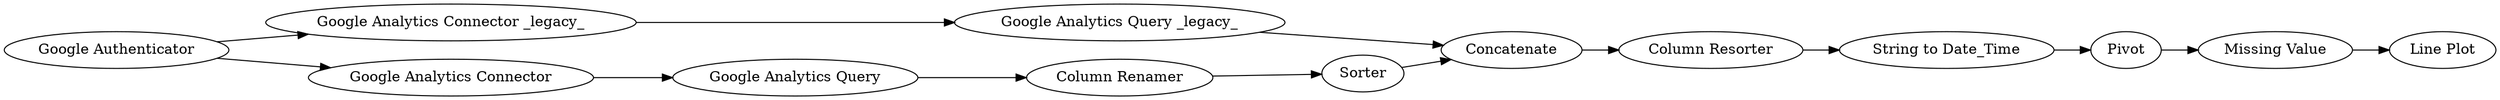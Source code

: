 digraph {
	6 -> 5
	12 -> 13
	20 -> 21
	7 -> 14
	1 -> 2
	13 -> 7
	14 -> 18
	21 -> 17
	18 -> 20
	1 -> 6
	11 -> 12
	5 -> 7
	2 -> 11
	5 [label="Google Analytics Query _legacy_"]
	20 [label=Pivot]
	13 [label=Sorter]
	1 [label="Google Authenticator"]
	7 [label=Concatenate]
	11 [label="Google Analytics Query"]
	18 [label="String to Date_Time"]
	21 [label="Missing Value"]
	6 [label="Google Analytics Connector _legacy_"]
	14 [label="Column Resorter"]
	17 [label="Line Plot"]
	2 [label="Google Analytics Connector"]
	12 [label="Column Renamer"]
	rankdir=LR
}
